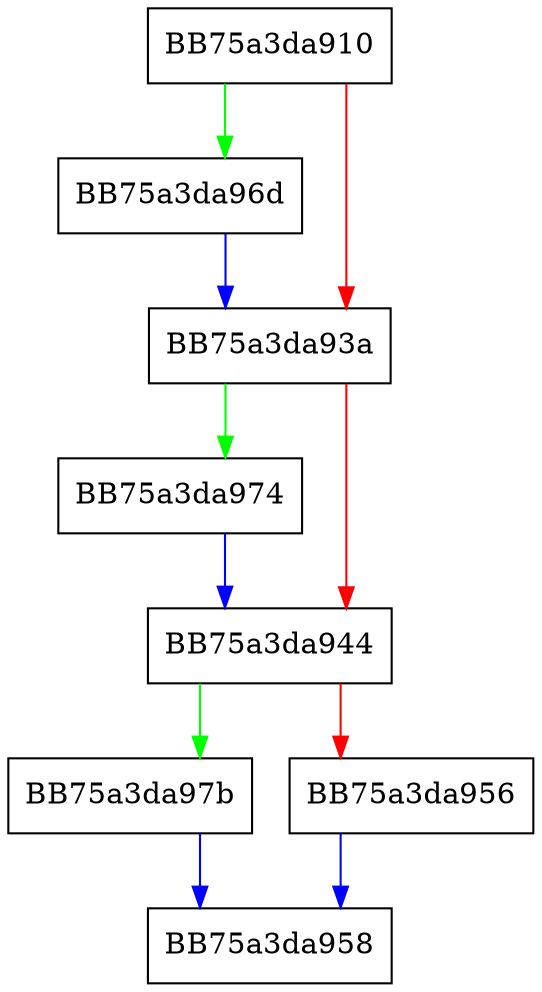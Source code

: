 digraph xray_probe_none {
  node [shape="box"];
  graph [splines=ortho];
  BB75a3da910 -> BB75a3da96d [color="green"];
  BB75a3da910 -> BB75a3da93a [color="red"];
  BB75a3da93a -> BB75a3da974 [color="green"];
  BB75a3da93a -> BB75a3da944 [color="red"];
  BB75a3da944 -> BB75a3da97b [color="green"];
  BB75a3da944 -> BB75a3da956 [color="red"];
  BB75a3da956 -> BB75a3da958 [color="blue"];
  BB75a3da96d -> BB75a3da93a [color="blue"];
  BB75a3da974 -> BB75a3da944 [color="blue"];
  BB75a3da97b -> BB75a3da958 [color="blue"];
}